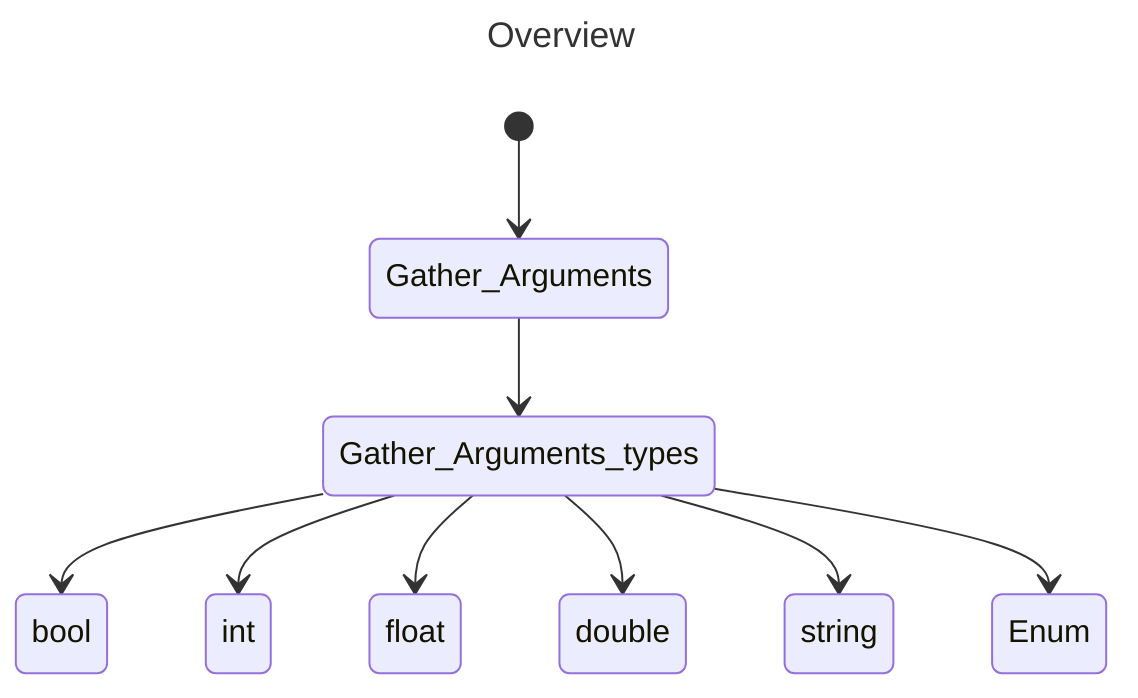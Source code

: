 ---
title: Overview
---
stateDiagram-v2
    [*] --> Gather_Arguments

    Gather_Arguments --> Gather_Arguments_types

    Gather_Arguments_types --> bool
    Gather_Arguments_types --> int
    Gather_Arguments_types --> float
    Gather_Arguments_types --> double
    Gather_Arguments_types --> string
    Gather_Arguments_types --> Enum